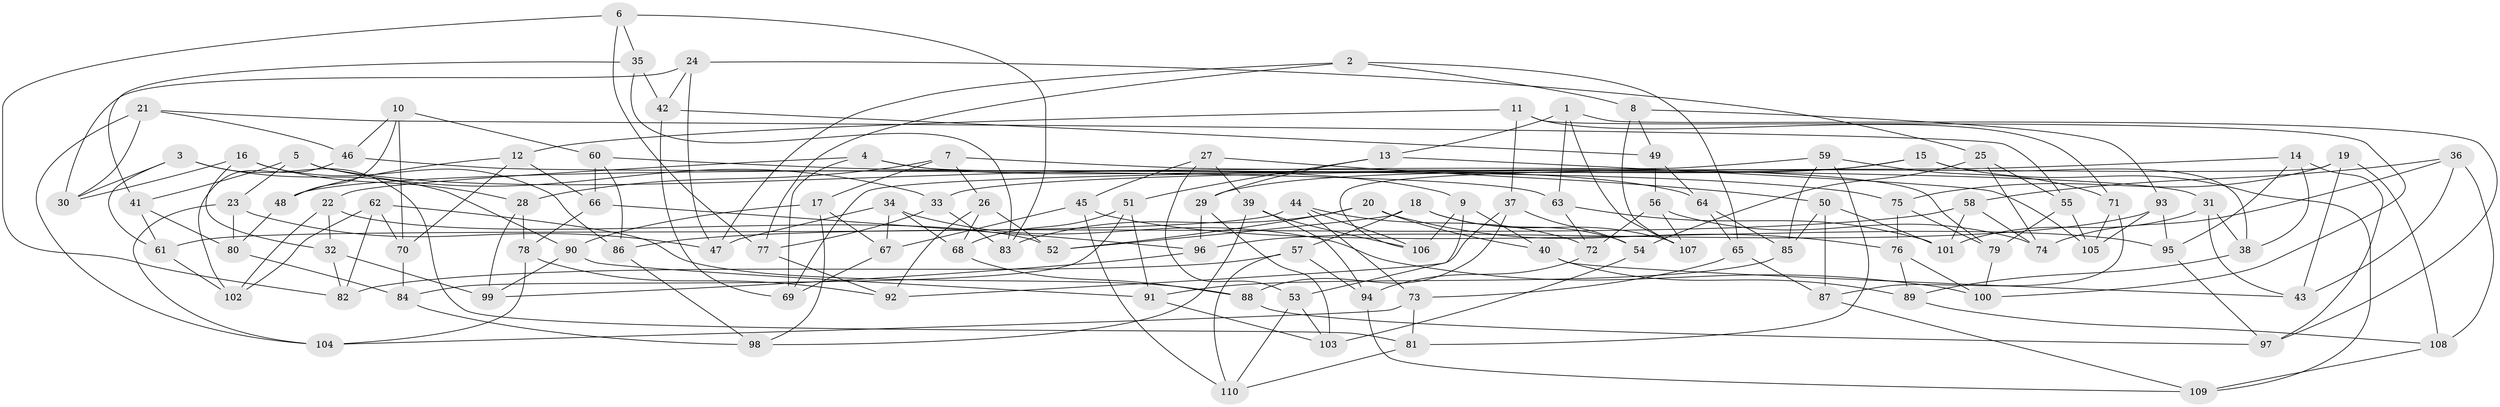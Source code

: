// coarse degree distribution, {4: 0.3939393939393939, 3: 0.12121212121212122, 5: 0.15151515151515152, 8: 0.06060606060606061, 7: 0.06060606060606061, 2: 0.030303030303030304, 6: 0.06060606060606061, 10: 0.06060606060606061, 12: 0.030303030303030304, 9: 0.030303030303030304}
// Generated by graph-tools (version 1.1) at 2025/02/03/04/25 22:02:18]
// undirected, 110 vertices, 220 edges
graph export_dot {
graph [start="1"]
  node [color=gray90,style=filled];
  1;
  2;
  3;
  4;
  5;
  6;
  7;
  8;
  9;
  10;
  11;
  12;
  13;
  14;
  15;
  16;
  17;
  18;
  19;
  20;
  21;
  22;
  23;
  24;
  25;
  26;
  27;
  28;
  29;
  30;
  31;
  32;
  33;
  34;
  35;
  36;
  37;
  38;
  39;
  40;
  41;
  42;
  43;
  44;
  45;
  46;
  47;
  48;
  49;
  50;
  51;
  52;
  53;
  54;
  55;
  56;
  57;
  58;
  59;
  60;
  61;
  62;
  63;
  64;
  65;
  66;
  67;
  68;
  69;
  70;
  71;
  72;
  73;
  74;
  75;
  76;
  77;
  78;
  79;
  80;
  81;
  82;
  83;
  84;
  85;
  86;
  87;
  88;
  89;
  90;
  91;
  92;
  93;
  94;
  95;
  96;
  97;
  98;
  99;
  100;
  101;
  102;
  103;
  104;
  105;
  106;
  107;
  108;
  109;
  110;
  1 -- 97;
  1 -- 13;
  1 -- 63;
  1 -- 107;
  2 -- 65;
  2 -- 47;
  2 -- 8;
  2 -- 77;
  3 -- 61;
  3 -- 90;
  3 -- 30;
  3 -- 81;
  4 -- 69;
  4 -- 64;
  4 -- 22;
  4 -- 79;
  5 -- 33;
  5 -- 23;
  5 -- 41;
  5 -- 9;
  6 -- 83;
  6 -- 77;
  6 -- 82;
  6 -- 35;
  7 -- 26;
  7 -- 31;
  7 -- 17;
  7 -- 28;
  8 -- 93;
  8 -- 49;
  8 -- 107;
  9 -- 106;
  9 -- 40;
  9 -- 53;
  10 -- 48;
  10 -- 70;
  10 -- 60;
  10 -- 46;
  11 -- 37;
  11 -- 12;
  11 -- 100;
  11 -- 71;
  12 -- 66;
  12 -- 70;
  12 -- 48;
  13 -- 51;
  13 -- 29;
  13 -- 105;
  14 -- 95;
  14 -- 33;
  14 -- 97;
  14 -- 38;
  15 -- 29;
  15 -- 48;
  15 -- 109;
  15 -- 38;
  16 -- 30;
  16 -- 86;
  16 -- 32;
  16 -- 28;
  17 -- 98;
  17 -- 67;
  17 -- 90;
  18 -- 54;
  18 -- 107;
  18 -- 57;
  18 -- 52;
  19 -- 106;
  19 -- 108;
  19 -- 43;
  19 -- 75;
  20 -- 40;
  20 -- 83;
  20 -- 76;
  20 -- 52;
  21 -- 104;
  21 -- 30;
  21 -- 55;
  21 -- 46;
  22 -- 102;
  22 -- 32;
  22 -- 52;
  23 -- 47;
  23 -- 104;
  23 -- 80;
  24 -- 25;
  24 -- 42;
  24 -- 47;
  24 -- 30;
  25 -- 55;
  25 -- 74;
  25 -- 54;
  26 -- 68;
  26 -- 92;
  26 -- 52;
  27 -- 39;
  27 -- 53;
  27 -- 50;
  27 -- 45;
  28 -- 78;
  28 -- 99;
  29 -- 103;
  29 -- 96;
  31 -- 43;
  31 -- 101;
  31 -- 38;
  32 -- 99;
  32 -- 82;
  33 -- 77;
  33 -- 83;
  34 -- 67;
  34 -- 100;
  34 -- 68;
  34 -- 47;
  35 -- 42;
  35 -- 83;
  35 -- 41;
  36 -- 74;
  36 -- 58;
  36 -- 108;
  36 -- 43;
  37 -- 54;
  37 -- 88;
  37 -- 92;
  38 -- 89;
  39 -- 98;
  39 -- 94;
  39 -- 106;
  40 -- 89;
  40 -- 43;
  41 -- 61;
  41 -- 80;
  42 -- 69;
  42 -- 49;
  44 -- 73;
  44 -- 61;
  44 -- 72;
  44 -- 106;
  45 -- 110;
  45 -- 67;
  45 -- 95;
  46 -- 102;
  46 -- 63;
  48 -- 80;
  49 -- 56;
  49 -- 64;
  50 -- 85;
  50 -- 101;
  50 -- 87;
  51 -- 91;
  51 -- 68;
  51 -- 84;
  53 -- 103;
  53 -- 110;
  54 -- 103;
  55 -- 105;
  55 -- 79;
  56 -- 107;
  56 -- 74;
  56 -- 72;
  57 -- 110;
  57 -- 82;
  57 -- 94;
  58 -- 86;
  58 -- 74;
  58 -- 101;
  59 -- 71;
  59 -- 81;
  59 -- 69;
  59 -- 85;
  60 -- 66;
  60 -- 75;
  60 -- 86;
  61 -- 102;
  62 -- 88;
  62 -- 102;
  62 -- 82;
  62 -- 70;
  63 -- 101;
  63 -- 72;
  64 -- 65;
  64 -- 85;
  65 -- 87;
  65 -- 73;
  66 -- 96;
  66 -- 78;
  67 -- 69;
  68 -- 88;
  70 -- 84;
  71 -- 105;
  71 -- 87;
  72 -- 94;
  73 -- 81;
  73 -- 104;
  75 -- 79;
  75 -- 76;
  76 -- 100;
  76 -- 89;
  77 -- 92;
  78 -- 104;
  78 -- 92;
  79 -- 100;
  80 -- 84;
  81 -- 110;
  84 -- 98;
  85 -- 91;
  86 -- 98;
  87 -- 109;
  88 -- 97;
  89 -- 108;
  90 -- 91;
  90 -- 99;
  91 -- 103;
  93 -- 105;
  93 -- 95;
  93 -- 96;
  94 -- 109;
  95 -- 97;
  96 -- 99;
  108 -- 109;
}
